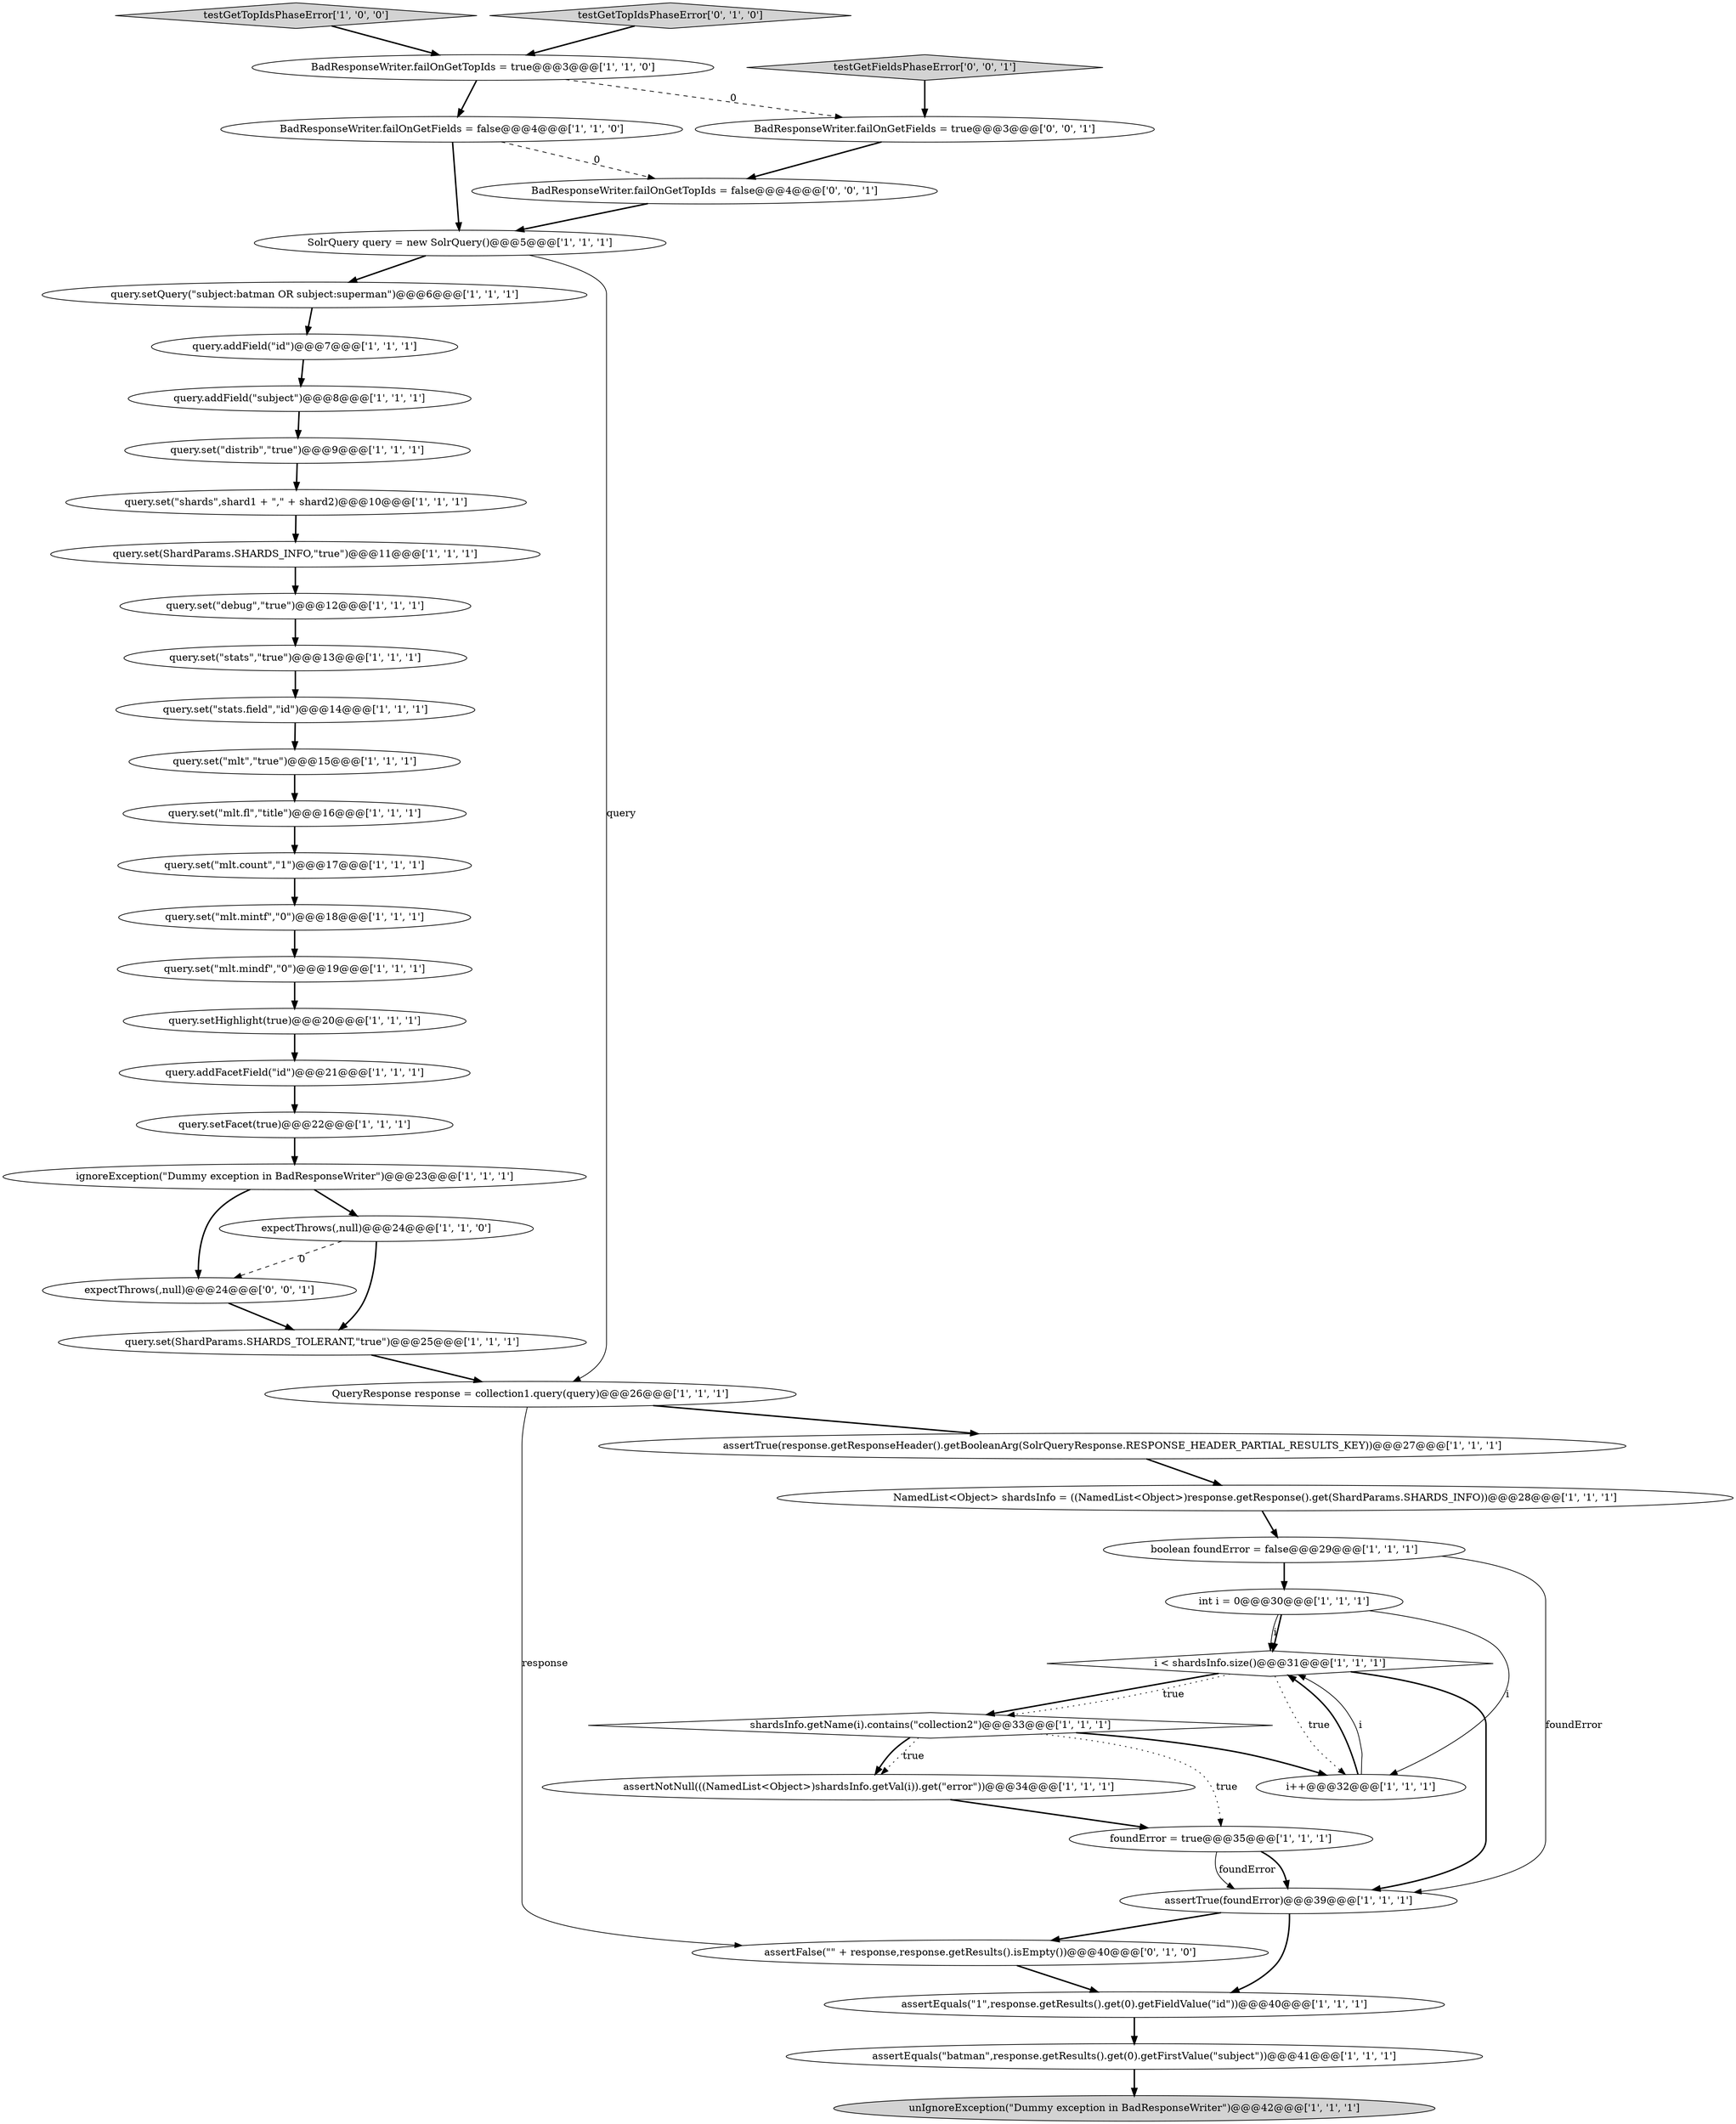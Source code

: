 digraph {
1 [style = filled, label = "QueryResponse response = collection1.query(query)@@@26@@@['1', '1', '1']", fillcolor = white, shape = ellipse image = "AAA0AAABBB1BBB"];
31 [style = filled, label = "assertTrue(response.getResponseHeader().getBooleanArg(SolrQueryResponse.RESPONSE_HEADER_PARTIAL_RESULTS_KEY))@@@27@@@['1', '1', '1']", fillcolor = white, shape = ellipse image = "AAA0AAABBB1BBB"];
34 [style = filled, label = "ignoreException(\"Dummy exception in BadResponseWriter\")@@@23@@@['1', '1', '1']", fillcolor = white, shape = ellipse image = "AAA0AAABBB1BBB"];
18 [style = filled, label = "testGetTopIdsPhaseError['1', '0', '0']", fillcolor = lightgray, shape = diamond image = "AAA0AAABBB1BBB"];
33 [style = filled, label = "query.setQuery(\"subject:batman OR subject:superman\")@@@6@@@['1', '1', '1']", fillcolor = white, shape = ellipse image = "AAA0AAABBB1BBB"];
39 [style = filled, label = "testGetTopIdsPhaseError['0', '1', '0']", fillcolor = lightgray, shape = diamond image = "AAA0AAABBB2BBB"];
38 [style = filled, label = "assertFalse(\"\" + response,response.getResults().isEmpty())@@@40@@@['0', '1', '0']", fillcolor = white, shape = ellipse image = "AAA1AAABBB2BBB"];
17 [style = filled, label = "query.set(\"stats\",\"true\")@@@13@@@['1', '1', '1']", fillcolor = white, shape = ellipse image = "AAA0AAABBB1BBB"];
29 [style = filled, label = "NamedList<Object> shardsInfo = ((NamedList<Object>)response.getResponse().get(ShardParams.SHARDS_INFO))@@@28@@@['1', '1', '1']", fillcolor = white, shape = ellipse image = "AAA0AAABBB1BBB"];
23 [style = filled, label = "query.set(\"mlt.fl\",\"title\")@@@16@@@['1', '1', '1']", fillcolor = white, shape = ellipse image = "AAA0AAABBB1BBB"];
40 [style = filled, label = "expectThrows(,null)@@@24@@@['0', '0', '1']", fillcolor = white, shape = ellipse image = "AAA0AAABBB3BBB"];
15 [style = filled, label = "query.setHighlight(true)@@@20@@@['1', '1', '1']", fillcolor = white, shape = ellipse image = "AAA0AAABBB1BBB"];
2 [style = filled, label = "query.setFacet(true)@@@22@@@['1', '1', '1']", fillcolor = white, shape = ellipse image = "AAA0AAABBB1BBB"];
30 [style = filled, label = "query.set(\"mlt.mindf\",\"0\")@@@19@@@['1', '1', '1']", fillcolor = white, shape = ellipse image = "AAA0AAABBB1BBB"];
41 [style = filled, label = "testGetFieldsPhaseError['0', '0', '1']", fillcolor = lightgray, shape = diamond image = "AAA0AAABBB3BBB"];
19 [style = filled, label = "query.set(ShardParams.SHARDS_TOLERANT,\"true\")@@@25@@@['1', '1', '1']", fillcolor = white, shape = ellipse image = "AAA0AAABBB1BBB"];
3 [style = filled, label = "assertTrue(foundError)@@@39@@@['1', '1', '1']", fillcolor = white, shape = ellipse image = "AAA0AAABBB1BBB"];
11 [style = filled, label = "query.addField(\"id\")@@@7@@@['1', '1', '1']", fillcolor = white, shape = ellipse image = "AAA0AAABBB1BBB"];
28 [style = filled, label = "query.set(\"mlt.mintf\",\"0\")@@@18@@@['1', '1', '1']", fillcolor = white, shape = ellipse image = "AAA0AAABBB1BBB"];
20 [style = filled, label = "i < shardsInfo.size()@@@31@@@['1', '1', '1']", fillcolor = white, shape = diamond image = "AAA0AAABBB1BBB"];
10 [style = filled, label = "assertNotNull(((NamedList<Object>)shardsInfo.getVal(i)).get(\"error\"))@@@34@@@['1', '1', '1']", fillcolor = white, shape = ellipse image = "AAA0AAABBB1BBB"];
25 [style = filled, label = "query.set(\"debug\",\"true\")@@@12@@@['1', '1', '1']", fillcolor = white, shape = ellipse image = "AAA0AAABBB1BBB"];
6 [style = filled, label = "query.set(\"distrib\",\"true\")@@@9@@@['1', '1', '1']", fillcolor = white, shape = ellipse image = "AAA0AAABBB1BBB"];
22 [style = filled, label = "query.addFacetField(\"id\")@@@21@@@['1', '1', '1']", fillcolor = white, shape = ellipse image = "AAA0AAABBB1BBB"];
24 [style = filled, label = "int i = 0@@@30@@@['1', '1', '1']", fillcolor = white, shape = ellipse image = "AAA0AAABBB1BBB"];
36 [style = filled, label = "boolean foundError = false@@@29@@@['1', '1', '1']", fillcolor = white, shape = ellipse image = "AAA0AAABBB1BBB"];
35 [style = filled, label = "foundError = true@@@35@@@['1', '1', '1']", fillcolor = white, shape = ellipse image = "AAA0AAABBB1BBB"];
42 [style = filled, label = "BadResponseWriter.failOnGetFields = true@@@3@@@['0', '0', '1']", fillcolor = white, shape = ellipse image = "AAA0AAABBB3BBB"];
5 [style = filled, label = "query.set(\"mlt.count\",\"1\")@@@17@@@['1', '1', '1']", fillcolor = white, shape = ellipse image = "AAA0AAABBB1BBB"];
8 [style = filled, label = "SolrQuery query = new SolrQuery()@@@5@@@['1', '1', '1']", fillcolor = white, shape = ellipse image = "AAA0AAABBB1BBB"];
21 [style = filled, label = "query.set(\"mlt\",\"true\")@@@15@@@['1', '1', '1']", fillcolor = white, shape = ellipse image = "AAA0AAABBB1BBB"];
26 [style = filled, label = "query.set(\"stats.field\",\"id\")@@@14@@@['1', '1', '1']", fillcolor = white, shape = ellipse image = "AAA0AAABBB1BBB"];
9 [style = filled, label = "assertEquals(\"1\",response.getResults().get(0).getFieldValue(\"id\"))@@@40@@@['1', '1', '1']", fillcolor = white, shape = ellipse image = "AAA0AAABBB1BBB"];
16 [style = filled, label = "BadResponseWriter.failOnGetTopIds = true@@@3@@@['1', '1', '0']", fillcolor = white, shape = ellipse image = "AAA0AAABBB1BBB"];
7 [style = filled, label = "query.set(ShardParams.SHARDS_INFO,\"true\")@@@11@@@['1', '1', '1']", fillcolor = white, shape = ellipse image = "AAA0AAABBB1BBB"];
14 [style = filled, label = "unIgnoreException(\"Dummy exception in BadResponseWriter\")@@@42@@@['1', '1', '1']", fillcolor = lightgray, shape = ellipse image = "AAA0AAABBB1BBB"];
13 [style = filled, label = "shardsInfo.getName(i).contains(\"collection2\")@@@33@@@['1', '1', '1']", fillcolor = white, shape = diamond image = "AAA0AAABBB1BBB"];
4 [style = filled, label = "query.set(\"shards\",shard1 + \",\" + shard2)@@@10@@@['1', '1', '1']", fillcolor = white, shape = ellipse image = "AAA0AAABBB1BBB"];
27 [style = filled, label = "query.addField(\"subject\")@@@8@@@['1', '1', '1']", fillcolor = white, shape = ellipse image = "AAA0AAABBB1BBB"];
12 [style = filled, label = "i++@@@32@@@['1', '1', '1']", fillcolor = white, shape = ellipse image = "AAA0AAABBB1BBB"];
32 [style = filled, label = "BadResponseWriter.failOnGetFields = false@@@4@@@['1', '1', '0']", fillcolor = white, shape = ellipse image = "AAA0AAABBB1BBB"];
37 [style = filled, label = "expectThrows(,null)@@@24@@@['1', '1', '0']", fillcolor = white, shape = ellipse image = "AAA0AAABBB1BBB"];
43 [style = filled, label = "BadResponseWriter.failOnGetTopIds = false@@@4@@@['0', '0', '1']", fillcolor = white, shape = ellipse image = "AAA0AAABBB3BBB"];
0 [style = filled, label = "assertEquals(\"batman\",response.getResults().get(0).getFirstValue(\"subject\"))@@@41@@@['1', '1', '1']", fillcolor = white, shape = ellipse image = "AAA0AAABBB1BBB"];
22->2 [style = bold, label=""];
28->30 [style = bold, label=""];
35->3 [style = bold, label=""];
17->26 [style = bold, label=""];
26->21 [style = bold, label=""];
20->3 [style = bold, label=""];
4->7 [style = bold, label=""];
1->31 [style = bold, label=""];
6->4 [style = bold, label=""];
24->20 [style = solid, label="i"];
19->1 [style = bold, label=""];
30->15 [style = bold, label=""];
24->20 [style = bold, label=""];
10->35 [style = bold, label=""];
1->38 [style = solid, label="response"];
33->11 [style = bold, label=""];
39->16 [style = bold, label=""];
35->3 [style = solid, label="foundError"];
42->43 [style = bold, label=""];
2->34 [style = bold, label=""];
13->10 [style = dotted, label="true"];
37->40 [style = dashed, label="0"];
15->22 [style = bold, label=""];
9->0 [style = bold, label=""];
34->40 [style = bold, label=""];
25->17 [style = bold, label=""];
29->36 [style = bold, label=""];
38->9 [style = bold, label=""];
36->3 [style = solid, label="foundError"];
11->27 [style = bold, label=""];
20->12 [style = dotted, label="true"];
13->12 [style = bold, label=""];
37->19 [style = bold, label=""];
20->13 [style = bold, label=""];
16->42 [style = dashed, label="0"];
13->35 [style = dotted, label="true"];
32->8 [style = bold, label=""];
32->43 [style = dashed, label="0"];
3->9 [style = bold, label=""];
24->12 [style = solid, label="i"];
41->42 [style = bold, label=""];
23->5 [style = bold, label=""];
7->25 [style = bold, label=""];
12->20 [style = bold, label=""];
18->16 [style = bold, label=""];
12->20 [style = solid, label="i"];
20->13 [style = dotted, label="true"];
36->24 [style = bold, label=""];
40->19 [style = bold, label=""];
27->6 [style = bold, label=""];
3->38 [style = bold, label=""];
31->29 [style = bold, label=""];
5->28 [style = bold, label=""];
13->10 [style = bold, label=""];
0->14 [style = bold, label=""];
21->23 [style = bold, label=""];
8->33 [style = bold, label=""];
8->1 [style = solid, label="query"];
43->8 [style = bold, label=""];
34->37 [style = bold, label=""];
16->32 [style = bold, label=""];
}
